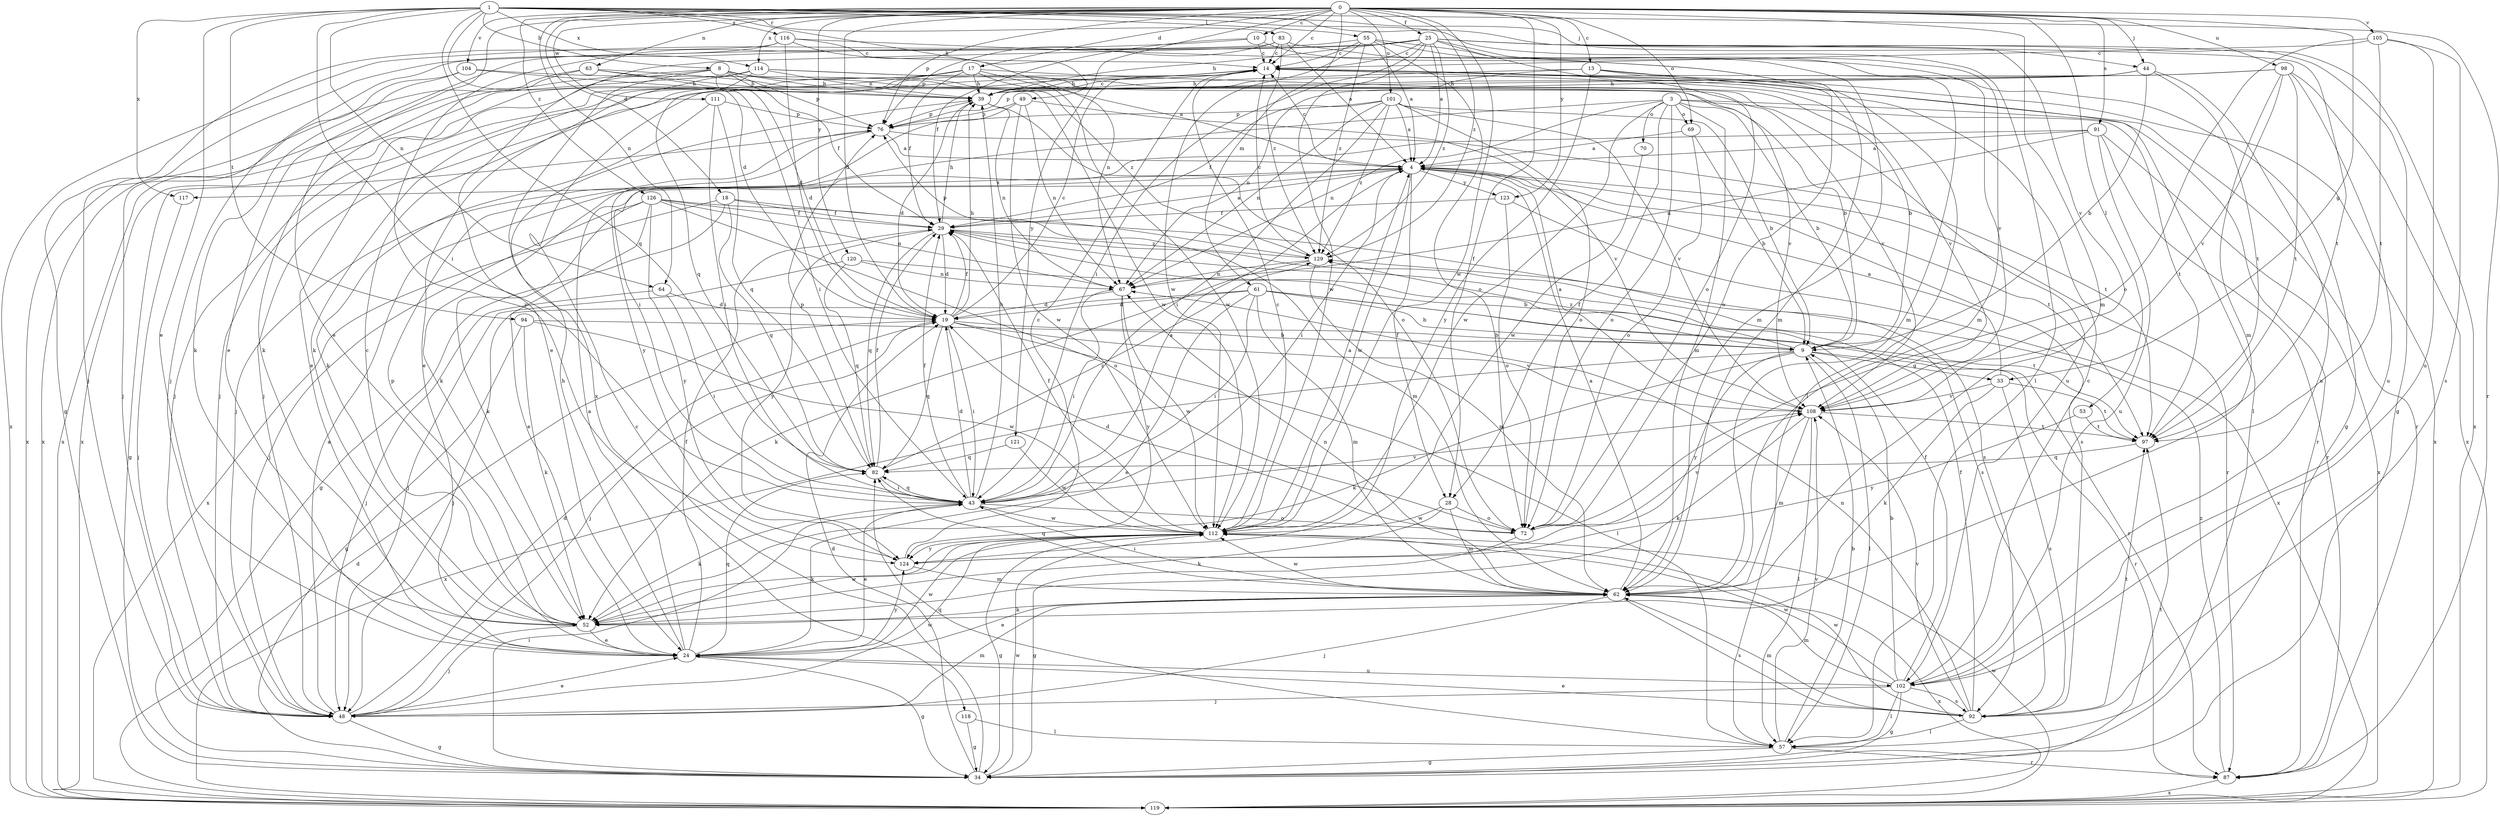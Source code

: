 strict digraph  {
0;
1;
3;
4;
8;
9;
10;
13;
14;
17;
18;
19;
24;
25;
28;
29;
33;
34;
39;
43;
44;
48;
49;
52;
53;
55;
57;
61;
62;
63;
64;
67;
69;
70;
72;
76;
82;
83;
87;
91;
92;
94;
97;
98;
101;
102;
104;
105;
108;
111;
112;
114;
116;
117;
118;
119;
120;
121;
123;
124;
126;
129;
0 -> 10  [label=c];
0 -> 13  [label=c];
0 -> 14  [label=c];
0 -> 17  [label=d];
0 -> 18  [label=d];
0 -> 19  [label=d];
0 -> 24  [label=e];
0 -> 25  [label=f];
0 -> 28  [label=f];
0 -> 33  [label=g];
0 -> 44  [label=j];
0 -> 53  [label=l];
0 -> 61  [label=m];
0 -> 62  [label=m];
0 -> 63  [label=n];
0 -> 64  [label=n];
0 -> 69  [label=o];
0 -> 76  [label=p];
0 -> 91  [label=s];
0 -> 98  [label=u];
0 -> 101  [label=u];
0 -> 104  [label=v];
0 -> 105  [label=v];
0 -> 111  [label=w];
0 -> 112  [label=w];
0 -> 114  [label=x];
0 -> 120  [label=y];
0 -> 121  [label=y];
0 -> 123  [label=y];
0 -> 126  [label=z];
0 -> 129  [label=z];
1 -> 8  [label=b];
1 -> 19  [label=d];
1 -> 24  [label=e];
1 -> 43  [label=i];
1 -> 44  [label=j];
1 -> 49  [label=k];
1 -> 55  [label=l];
1 -> 57  [label=l];
1 -> 64  [label=n];
1 -> 82  [label=q];
1 -> 83  [label=r];
1 -> 87  [label=r];
1 -> 94  [label=t];
1 -> 108  [label=v];
1 -> 114  [label=x];
1 -> 116  [label=x];
1 -> 117  [label=x];
3 -> 9  [label=b];
3 -> 28  [label=f];
3 -> 48  [label=j];
3 -> 62  [label=m];
3 -> 67  [label=n];
3 -> 69  [label=o];
3 -> 70  [label=o];
3 -> 72  [label=o];
3 -> 87  [label=r];
3 -> 97  [label=t];
3 -> 112  [label=w];
4 -> 14  [label=c];
4 -> 28  [label=f];
4 -> 43  [label=i];
4 -> 87  [label=r];
4 -> 92  [label=s];
4 -> 97  [label=t];
4 -> 112  [label=w];
4 -> 117  [label=x];
4 -> 123  [label=y];
8 -> 19  [label=d];
8 -> 24  [label=e];
8 -> 29  [label=f];
8 -> 39  [label=h];
8 -> 76  [label=p];
8 -> 108  [label=v];
8 -> 118  [label=x];
8 -> 119  [label=x];
8 -> 129  [label=z];
9 -> 33  [label=g];
9 -> 52  [label=k];
9 -> 57  [label=l];
9 -> 87  [label=r];
9 -> 119  [label=x];
9 -> 124  [label=y];
9 -> 129  [label=z];
10 -> 14  [label=c];
10 -> 29  [label=f];
10 -> 62  [label=m];
10 -> 119  [label=x];
13 -> 34  [label=g];
13 -> 39  [label=h];
13 -> 57  [label=l];
13 -> 72  [label=o];
13 -> 76  [label=p];
13 -> 124  [label=y];
14 -> 39  [label=h];
14 -> 48  [label=j];
14 -> 87  [label=r];
14 -> 108  [label=v];
14 -> 119  [label=x];
17 -> 4  [label=a];
17 -> 9  [label=b];
17 -> 29  [label=f];
17 -> 39  [label=h];
17 -> 48  [label=j];
17 -> 52  [label=k];
17 -> 112  [label=w];
17 -> 119  [label=x];
18 -> 29  [label=f];
18 -> 34  [label=g];
18 -> 62  [label=m];
18 -> 82  [label=q];
18 -> 119  [label=x];
19 -> 9  [label=b];
19 -> 14  [label=c];
19 -> 29  [label=f];
19 -> 39  [label=h];
19 -> 43  [label=i];
19 -> 48  [label=j];
19 -> 57  [label=l];
19 -> 82  [label=q];
19 -> 108  [label=v];
24 -> 4  [label=a];
24 -> 29  [label=f];
24 -> 34  [label=g];
24 -> 39  [label=h];
24 -> 82  [label=q];
24 -> 102  [label=u];
24 -> 112  [label=w];
24 -> 124  [label=y];
25 -> 4  [label=a];
25 -> 14  [label=c];
25 -> 24  [label=e];
25 -> 34  [label=g];
25 -> 39  [label=h];
25 -> 43  [label=i];
25 -> 48  [label=j];
25 -> 62  [label=m];
25 -> 72  [label=o];
25 -> 97  [label=t];
25 -> 112  [label=w];
25 -> 119  [label=x];
25 -> 129  [label=z];
28 -> 52  [label=k];
28 -> 62  [label=m];
28 -> 72  [label=o];
28 -> 112  [label=w];
29 -> 4  [label=a];
29 -> 19  [label=d];
29 -> 39  [label=h];
29 -> 82  [label=q];
29 -> 92  [label=s];
29 -> 124  [label=y];
29 -> 129  [label=z];
33 -> 4  [label=a];
33 -> 52  [label=k];
33 -> 92  [label=s];
33 -> 97  [label=t];
33 -> 108  [label=v];
34 -> 14  [label=c];
34 -> 19  [label=d];
34 -> 43  [label=i];
34 -> 97  [label=t];
34 -> 112  [label=w];
39 -> 14  [label=c];
39 -> 19  [label=d];
39 -> 67  [label=n];
39 -> 72  [label=o];
39 -> 76  [label=p];
43 -> 4  [label=a];
43 -> 19  [label=d];
43 -> 24  [label=e];
43 -> 29  [label=f];
43 -> 39  [label=h];
43 -> 52  [label=k];
43 -> 72  [label=o];
43 -> 82  [label=q];
43 -> 108  [label=v];
43 -> 112  [label=w];
44 -> 9  [label=b];
44 -> 39  [label=h];
44 -> 67  [label=n];
44 -> 97  [label=t];
44 -> 102  [label=u];
48 -> 4  [label=a];
48 -> 19  [label=d];
48 -> 24  [label=e];
48 -> 34  [label=g];
48 -> 62  [label=m];
48 -> 112  [label=w];
49 -> 43  [label=i];
49 -> 67  [label=n];
49 -> 76  [label=p];
49 -> 108  [label=v];
49 -> 112  [label=w];
52 -> 14  [label=c];
52 -> 24  [label=e];
52 -> 48  [label=j];
52 -> 76  [label=p];
52 -> 112  [label=w];
53 -> 97  [label=t];
53 -> 124  [label=y];
55 -> 4  [label=a];
55 -> 14  [label=c];
55 -> 48  [label=j];
55 -> 62  [label=m];
55 -> 72  [label=o];
55 -> 108  [label=v];
55 -> 112  [label=w];
55 -> 129  [label=z];
57 -> 9  [label=b];
57 -> 34  [label=g];
57 -> 82  [label=q];
57 -> 87  [label=r];
57 -> 108  [label=v];
61 -> 9  [label=b];
61 -> 19  [label=d];
61 -> 24  [label=e];
61 -> 43  [label=i];
61 -> 48  [label=j];
61 -> 62  [label=m];
61 -> 87  [label=r];
61 -> 97  [label=t];
62 -> 4  [label=a];
62 -> 24  [label=e];
62 -> 43  [label=i];
62 -> 48  [label=j];
62 -> 52  [label=k];
62 -> 67  [label=n];
62 -> 82  [label=q];
62 -> 92  [label=s];
62 -> 112  [label=w];
62 -> 119  [label=x];
63 -> 39  [label=h];
63 -> 43  [label=i];
63 -> 52  [label=k];
63 -> 112  [label=w];
63 -> 119  [label=x];
64 -> 19  [label=d];
64 -> 43  [label=i];
64 -> 48  [label=j];
67 -> 19  [label=d];
67 -> 43  [label=i];
67 -> 112  [label=w];
67 -> 124  [label=y];
69 -> 4  [label=a];
69 -> 9  [label=b];
69 -> 72  [label=o];
70 -> 112  [label=w];
72 -> 19  [label=d];
72 -> 34  [label=g];
72 -> 108  [label=v];
76 -> 4  [label=a];
76 -> 34  [label=g];
76 -> 97  [label=t];
76 -> 124  [label=y];
82 -> 29  [label=f];
82 -> 43  [label=i];
82 -> 76  [label=p];
82 -> 129  [label=z];
83 -> 4  [label=a];
83 -> 14  [label=c];
83 -> 62  [label=m];
83 -> 76  [label=p];
83 -> 124  [label=y];
83 -> 129  [label=z];
87 -> 119  [label=x];
87 -> 129  [label=z];
91 -> 4  [label=a];
91 -> 52  [label=k];
91 -> 67  [label=n];
91 -> 87  [label=r];
91 -> 102  [label=u];
91 -> 119  [label=x];
92 -> 24  [label=e];
92 -> 29  [label=f];
92 -> 57  [label=l];
92 -> 62  [label=m];
92 -> 67  [label=n];
92 -> 97  [label=t];
92 -> 108  [label=v];
92 -> 112  [label=w];
94 -> 9  [label=b];
94 -> 34  [label=g];
94 -> 52  [label=k];
94 -> 112  [label=w];
97 -> 82  [label=q];
98 -> 39  [label=h];
98 -> 48  [label=j];
98 -> 62  [label=m];
98 -> 97  [label=t];
98 -> 102  [label=u];
98 -> 108  [label=v];
98 -> 119  [label=x];
101 -> 4  [label=a];
101 -> 9  [label=b];
101 -> 29  [label=f];
101 -> 43  [label=i];
101 -> 67  [label=n];
101 -> 72  [label=o];
101 -> 76  [label=p];
101 -> 108  [label=v];
101 -> 129  [label=z];
102 -> 9  [label=b];
102 -> 14  [label=c];
102 -> 29  [label=f];
102 -> 34  [label=g];
102 -> 48  [label=j];
102 -> 57  [label=l];
102 -> 62  [label=m];
102 -> 92  [label=s];
102 -> 112  [label=w];
104 -> 9  [label=b];
104 -> 39  [label=h];
104 -> 48  [label=j];
104 -> 52  [label=k];
105 -> 14  [label=c];
105 -> 72  [label=o];
105 -> 92  [label=s];
105 -> 97  [label=t];
105 -> 102  [label=u];
108 -> 4  [label=a];
108 -> 52  [label=k];
108 -> 57  [label=l];
108 -> 62  [label=m];
108 -> 97  [label=t];
111 -> 43  [label=i];
111 -> 52  [label=k];
111 -> 76  [label=p];
111 -> 82  [label=q];
112 -> 4  [label=a];
112 -> 14  [label=c];
112 -> 29  [label=f];
112 -> 34  [label=g];
112 -> 52  [label=k];
112 -> 124  [label=y];
114 -> 24  [label=e];
114 -> 39  [label=h];
114 -> 82  [label=q];
114 -> 102  [label=u];
114 -> 108  [label=v];
114 -> 119  [label=x];
116 -> 14  [label=c];
116 -> 19  [label=d];
116 -> 24  [label=e];
116 -> 34  [label=g];
116 -> 57  [label=l];
116 -> 67  [label=n];
117 -> 48  [label=j];
118 -> 34  [label=g];
118 -> 57  [label=l];
119 -> 19  [label=d];
119 -> 112  [label=w];
120 -> 9  [label=b];
120 -> 48  [label=j];
120 -> 67  [label=n];
120 -> 82  [label=q];
121 -> 82  [label=q];
121 -> 112  [label=w];
123 -> 29  [label=f];
123 -> 72  [label=o];
123 -> 119  [label=x];
124 -> 14  [label=c];
124 -> 62  [label=m];
126 -> 24  [label=e];
126 -> 29  [label=f];
126 -> 48  [label=j];
126 -> 52  [label=k];
126 -> 67  [label=n];
126 -> 72  [label=o];
126 -> 92  [label=s];
126 -> 124  [label=y];
129 -> 14  [label=c];
129 -> 52  [label=k];
129 -> 62  [label=m];
129 -> 67  [label=n];
129 -> 76  [label=p];
}
